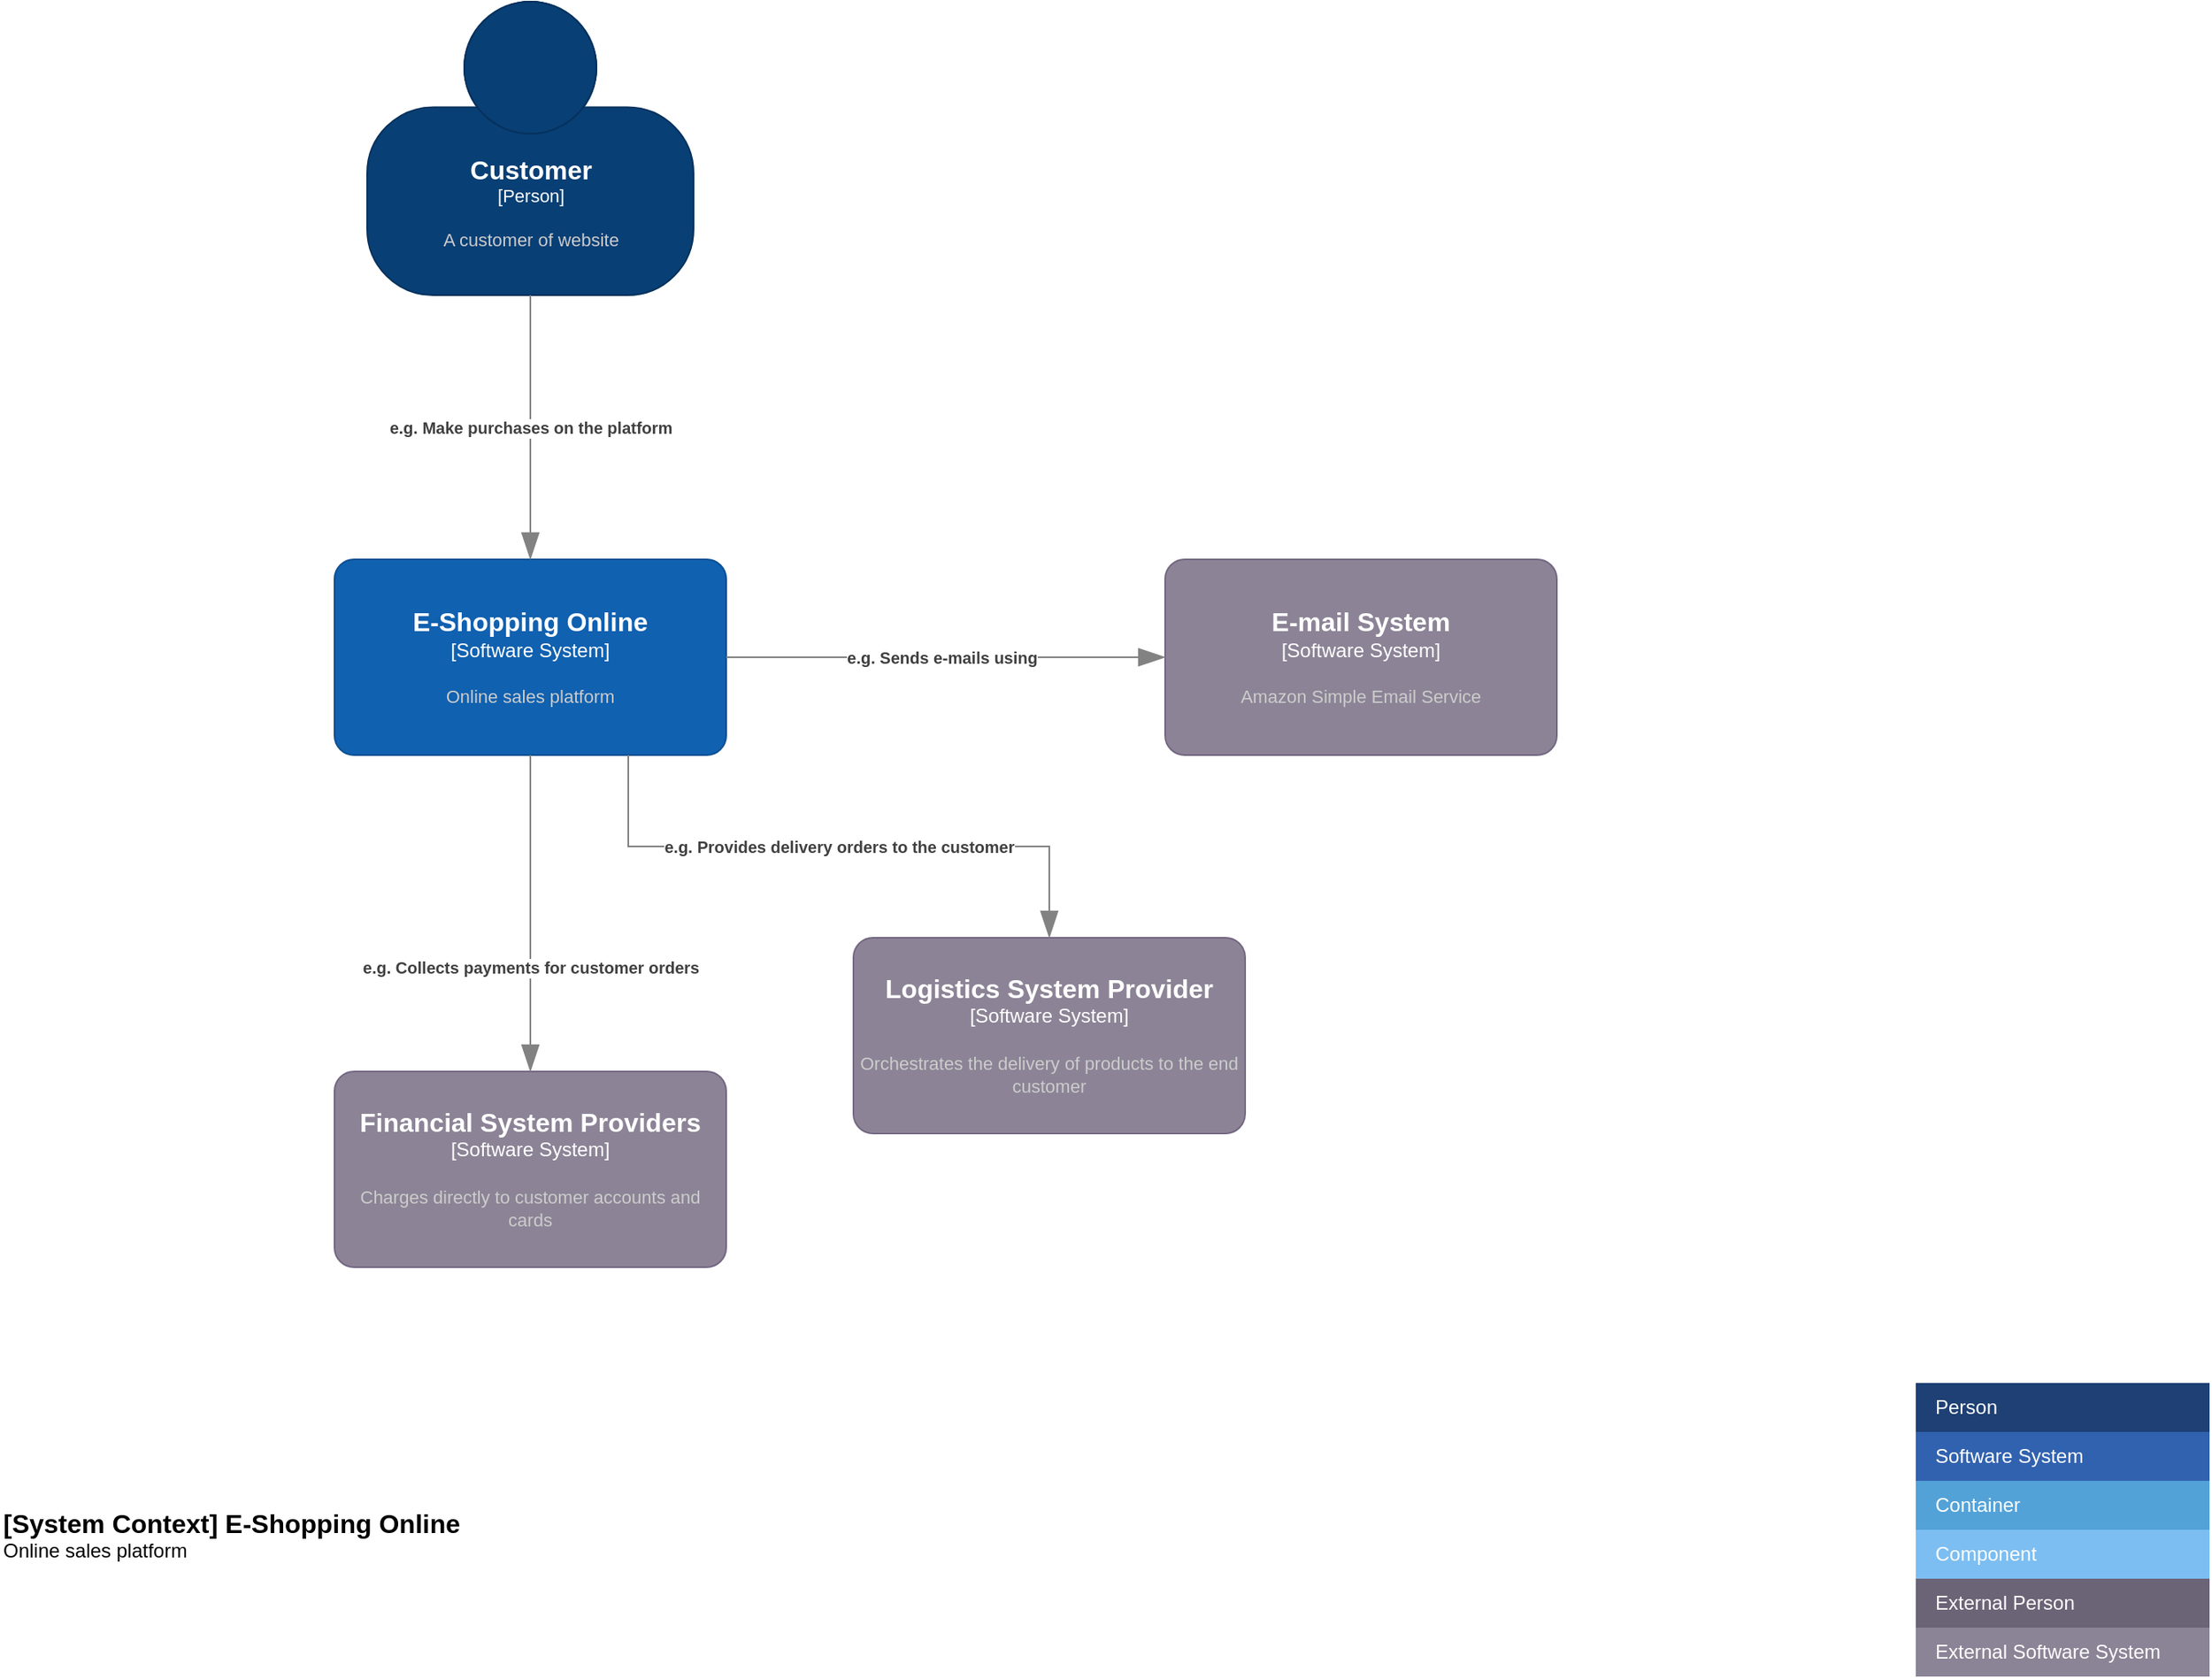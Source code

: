 <mxfile version="16.4.0" type="device" pages="2"><diagram id="GISQpT4E0FdHQKB-0BSz" name="Context"><mxGraphModel dx="2914" dy="899" grid="0" gridSize="10" guides="1" tooltips="1" connect="1" arrows="1" fold="1" page="0" pageScale="1" pageWidth="1169" pageHeight="827" background="none" math="0" shadow="0"><root><mxCell id="0"/><mxCell id="1" parent="0"/><object placeholders="1" c4Name="Customer" c4Type="Person" c4Description="A customer of website" label="&lt;font style=&quot;font-size: 16px&quot;&gt;&lt;b&gt;%c4Name%&lt;/b&gt;&lt;/font&gt;&lt;div&gt;[%c4Type%]&lt;/div&gt;&lt;br&gt;&lt;div&gt;&lt;font style=&quot;font-size: 11px&quot;&gt;&lt;font color=&quot;#cccccc&quot;&gt;%c4Description%&lt;/font&gt;&lt;/div&gt;" id="c5-DHpTXK-2jjpP0nwZw-1"><mxCell style="html=1;fontSize=11;dashed=0;whitespace=wrap;fillColor=#083F75;strokeColor=#06315C;fontColor=#ffffff;shape=mxgraph.c4.person2;align=center;metaEdit=1;points=[[0.5,0,0],[1,0.5,0],[1,0.75,0],[0.75,1,0],[0.5,1,0],[0.25,1,0],[0,0.75,0],[0,0.5,0]];resizable=0;" parent="1" vertex="1"><mxGeometry x="159" y="6" width="200" height="180" as="geometry"/></mxCell></object><object placeholders="1" c4Name="E-Shopping Online" c4Type="Software System" c4Description="Online sales platform" label="&lt;font style=&quot;font-size: 16px&quot;&gt;&lt;b&gt;%c4Name%&lt;/b&gt;&lt;/font&gt;&lt;div&gt;[%c4Type%]&lt;/div&gt;&lt;br&gt;&lt;div&gt;&lt;font style=&quot;font-size: 11px&quot;&gt;&lt;font color=&quot;#cccccc&quot;&gt;%c4Description%&lt;/font&gt;&lt;/div&gt;" id="c5-DHpTXK-2jjpP0nwZw-2"><mxCell style="rounded=1;whiteSpace=wrap;html=1;labelBackgroundColor=none;fillColor=#1061B0;fontColor=#ffffff;align=center;arcSize=10;strokeColor=#0D5091;metaEdit=1;resizable=0;points=[[0.25,0,0],[0.5,0,0],[0.75,0,0],[1,0.25,0],[1,0.5,0],[1,0.75,0],[0.75,1,0],[0.5,1,0],[0.25,1,0],[0,0.75,0],[0,0.5,0],[0,0.25,0]];" parent="1" vertex="1"><mxGeometry x="139" y="348" width="240" height="120" as="geometry"/></mxCell></object><object placeholders="1" c4Name="Logistics System Provider" c4Type="Software System" c4Description="Orchestrates the delivery of products to the end customer" label="&lt;font style=&quot;font-size: 16px&quot;&gt;&lt;b&gt;%c4Name%&lt;/b&gt;&lt;/font&gt;&lt;div&gt;[%c4Type%]&lt;/div&gt;&lt;br&gt;&lt;div&gt;&lt;font style=&quot;font-size: 11px&quot;&gt;&lt;font color=&quot;#cccccc&quot;&gt;%c4Description%&lt;/font&gt;&lt;/div&gt;" id="c5-DHpTXK-2jjpP0nwZw-3"><mxCell style="rounded=1;whiteSpace=wrap;html=1;labelBackgroundColor=none;fillColor=#8C8496;fontColor=#ffffff;align=center;arcSize=10;strokeColor=#736782;metaEdit=1;resizable=0;points=[[0.25,0,0],[0.5,0,0],[0.75,0,0],[1,0.25,0],[1,0.5,0],[1,0.75,0],[0.75,1,0],[0.5,1,0],[0.25,1,0],[0,0.75,0],[0,0.5,0],[0,0.25,0]];" parent="1" vertex="1"><mxGeometry x="457" y="580" width="240" height="120" as="geometry"/></mxCell></object><object placeholders="1" c4Name="Financial System Providers" c4Type="Software System" c4Description="Charges directly to customer accounts and cards" label="&lt;font style=&quot;font-size: 16px&quot;&gt;&lt;b&gt;%c4Name%&lt;/b&gt;&lt;/font&gt;&lt;div&gt;[%c4Type%]&lt;/div&gt;&lt;br&gt;&lt;div&gt;&lt;font style=&quot;font-size: 11px&quot;&gt;&lt;font color=&quot;#cccccc&quot;&gt;%c4Description%&lt;/font&gt;&lt;/div&gt;" id="c5-DHpTXK-2jjpP0nwZw-7"><mxCell style="rounded=1;whiteSpace=wrap;html=1;labelBackgroundColor=none;fillColor=#8C8496;fontColor=#ffffff;align=center;arcSize=10;strokeColor=#736782;metaEdit=1;resizable=0;points=[[0.25,0,0],[0.5,0,0],[0.75,0,0],[1,0.25,0],[1,0.5,0],[1,0.75,0],[0.75,1,0],[0.5,1,0],[0.25,1,0],[0,0.75,0],[0,0.5,0],[0,0.25,0]];" parent="1" vertex="1"><mxGeometry x="139" y="662" width="240" height="120" as="geometry"/></mxCell></object><object placeholders="1" c4Type="Relationship" c4Description="e.g. Make purchases on the platform" label="&lt;div style=&quot;text-align: left&quot;&gt;&lt;div style=&quot;text-align: center&quot;&gt;&lt;b&gt;%c4Description%&lt;/b&gt;&lt;/div&gt;" id="c5-DHpTXK-2jjpP0nwZw-8"><mxCell style="endArrow=blockThin;html=1;fontSize=10;fontColor=#404040;strokeWidth=1;endFill=1;strokeColor=#828282;elbow=vertical;metaEdit=1;endSize=14;startSize=14;jumpStyle=arc;jumpSize=16;rounded=0;edgeStyle=orthogonalEdgeStyle;exitX=0.5;exitY=1;exitDx=0;exitDy=0;exitPerimeter=0;entryX=0.5;entryY=0;entryDx=0;entryDy=0;entryPerimeter=0;" parent="1" source="c5-DHpTXK-2jjpP0nwZw-1" target="c5-DHpTXK-2jjpP0nwZw-2" edge="1"><mxGeometry width="240" relative="1" as="geometry"><mxPoint x="255" y="243" as="sourcePoint"/><mxPoint x="495" y="243" as="targetPoint"/></mxGeometry></mxCell></object><object placeholders="1" c4Name="E-mail System" c4Type="Software System" c4Description="Amazon Simple Email Service" label="&lt;font style=&quot;font-size: 16px&quot;&gt;&lt;b&gt;%c4Name%&lt;/b&gt;&lt;/font&gt;&lt;div&gt;[%c4Type%]&lt;/div&gt;&lt;br&gt;&lt;div&gt;&lt;font style=&quot;font-size: 11px&quot;&gt;&lt;font color=&quot;#cccccc&quot;&gt;%c4Description%&lt;/font&gt;&lt;/div&gt;" id="c5-DHpTXK-2jjpP0nwZw-13"><mxCell style="rounded=1;whiteSpace=wrap;html=1;labelBackgroundColor=none;fillColor=#8C8496;fontColor=#ffffff;align=center;arcSize=10;strokeColor=#736782;metaEdit=1;resizable=0;points=[[0.25,0,0],[0.5,0,0],[0.75,0,0],[1,0.25,0],[1,0.5,0],[1,0.75,0],[0.75,1,0],[0.5,1,0],[0.25,1,0],[0,0.75,0],[0,0.5,0],[0,0.25,0]];" parent="1" vertex="1"><mxGeometry x="648" y="348" width="240" height="120" as="geometry"/></mxCell></object><object placeholders="1" c4Type="Relationship" c4Description="e.g. Provides delivery orders to the customer" label="&lt;div style=&quot;text-align: left&quot;&gt;&lt;div style=&quot;text-align: center&quot;&gt;&lt;b&gt;%c4Description%&lt;/b&gt;&lt;/div&gt;" id="c5-DHpTXK-2jjpP0nwZw-17"><mxCell style="endArrow=blockThin;html=1;fontSize=10;fontColor=#404040;strokeWidth=1;endFill=1;strokeColor=#828282;elbow=vertical;metaEdit=1;endSize=14;startSize=14;jumpStyle=arc;jumpSize=16;rounded=0;edgeStyle=orthogonalEdgeStyle;exitX=0.75;exitY=1;exitDx=0;exitDy=0;exitPerimeter=0;entryX=0.5;entryY=0;entryDx=0;entryDy=0;entryPerimeter=0;" parent="1" source="c5-DHpTXK-2jjpP0nwZw-2" target="c5-DHpTXK-2jjpP0nwZw-3" edge="1"><mxGeometry width="240" relative="1" as="geometry"><mxPoint x="624" y="553" as="sourcePoint"/><mxPoint x="864" y="553" as="targetPoint"/></mxGeometry></mxCell></object><object placeholders="1" c4Type="Relationship" c4Description="e.g. Sends e-mails using" label="&lt;div style=&quot;text-align: left&quot;&gt;&lt;div style=&quot;text-align: center&quot;&gt;&lt;b&gt;%c4Description%&lt;/b&gt;&lt;/div&gt;" id="c5-DHpTXK-2jjpP0nwZw-18"><mxCell style="endArrow=blockThin;html=1;fontSize=10;fontColor=#404040;strokeWidth=1;endFill=1;strokeColor=#828282;elbow=vertical;metaEdit=1;endSize=14;startSize=14;jumpStyle=arc;jumpSize=16;rounded=0;edgeStyle=orthogonalEdgeStyle;entryX=0;entryY=0.5;entryDx=0;entryDy=0;entryPerimeter=0;" parent="1" source="c5-DHpTXK-2jjpP0nwZw-2" target="c5-DHpTXK-2jjpP0nwZw-13" edge="1"><mxGeometry x="-0.019" width="240" relative="1" as="geometry"><mxPoint x="440" y="409" as="sourcePoint"/><mxPoint x="632" y="463" as="targetPoint"/><mxPoint as="offset"/></mxGeometry></mxCell></object><object placeholders="1" c4Type="Relationship" c4Description="e.g. Collects payments for customer orders" label="&lt;div style=&quot;text-align: left&quot;&gt;&lt;div style=&quot;text-align: center&quot;&gt;&lt;b&gt;%c4Description%&lt;/b&gt;&lt;/div&gt;" id="c5-DHpTXK-2jjpP0nwZw-19"><mxCell style="endArrow=blockThin;html=1;fontSize=10;fontColor=#404040;strokeWidth=1;endFill=1;strokeColor=#828282;elbow=vertical;metaEdit=1;endSize=14;startSize=14;jumpStyle=arc;jumpSize=16;rounded=0;edgeStyle=orthogonalEdgeStyle;exitX=0.5;exitY=1;exitDx=0;exitDy=0;exitPerimeter=0;" parent="1" source="c5-DHpTXK-2jjpP0nwZw-2" target="c5-DHpTXK-2jjpP0nwZw-7" edge="1"><mxGeometry x="0.34" width="240" relative="1" as="geometry"><mxPoint x="-237" y="553" as="sourcePoint"/><mxPoint x="3" y="553" as="targetPoint"/><mxPoint as="offset"/></mxGeometry></mxCell></object><mxCell id="c5-DHpTXK-2jjpP0nwZw-20" value="Legend" style="align=left;fontSize=16;fontStyle=1;strokeColor=none;fillColor=none;fontColor=#4D4D4D;spacingTop=-8;resizable=0;" parent="1" vertex="1"><mxGeometry x="1108" y="928" width="180" height="30" as="geometry"/></mxCell><mxCell id="c5-DHpTXK-2jjpP0nwZw-21" value="" style="shape=table;html=1;whiteSpace=wrap;startSize=0;container=1;collapsible=0;childLayout=tableLayout;fillColor=none;align=left;spacingLeft=10;strokeColor=none;rounded=1;arcSize=11;fontColor=#FFFFFF;resizable=0;points=[[0.25,0,0],[0.5,0,0],[0.75,0,0],[1,0.25,0],[1,0.5,0],[1,0.75,0],[0.75,1,0],[0.5,1,0],[0.25,1,0],[0,0.75,0],[0,0.5,0],[0,0.25,0]];" parent="1" vertex="1"><mxGeometry x="1108" y="853" width="180" height="180" as="geometry"/></mxCell><mxCell id="c5-DHpTXK-2jjpP0nwZw-22" value="Person" style="shape=partialRectangle;html=1;whiteSpace=wrap;connectable=0;fillColor=#1E4074;top=0;left=0;bottom=0;right=0;overflow=hidden;pointerEvents=1;align=left;spacingLeft=10;strokeColor=none;fontColor=#FFFFFF;" parent="c5-DHpTXK-2jjpP0nwZw-21" vertex="1"><mxGeometry width="180" height="30" as="geometry"/></mxCell><mxCell id="c5-DHpTXK-2jjpP0nwZw-23" value="Software System" style="shape=partialRectangle;html=1;whiteSpace=wrap;connectable=0;fillColor=#3162AF;top=0;left=0;bottom=0;right=0;overflow=hidden;pointerEvents=1;align=left;spacingLeft=10;fontColor=#FFFFFF;" parent="c5-DHpTXK-2jjpP0nwZw-21" vertex="1"><mxGeometry y="30" width="180" height="30" as="geometry"/></mxCell><mxCell id="c5-DHpTXK-2jjpP0nwZw-24" value="Container" style="shape=partialRectangle;html=1;whiteSpace=wrap;connectable=0;fillColor=#52A2D8;top=0;left=0;bottom=0;right=0;overflow=hidden;pointerEvents=1;align=left;spacingLeft=10;fontColor=#FFFFFF;" parent="c5-DHpTXK-2jjpP0nwZw-21" vertex="1"><mxGeometry y="60" width="180" height="30" as="geometry"/></mxCell><mxCell id="c5-DHpTXK-2jjpP0nwZw-25" value="Component" style="shape=partialRectangle;html=1;whiteSpace=wrap;connectable=0;fillColor=#7CBEF1;top=0;left=0;bottom=0;right=0;overflow=hidden;pointerEvents=1;align=left;spacingLeft=10;fontColor=#FFFFFF;" parent="c5-DHpTXK-2jjpP0nwZw-21" vertex="1"><mxGeometry y="90" width="180" height="30" as="geometry"/></mxCell><mxCell id="c5-DHpTXK-2jjpP0nwZw-26" value="External Person" style="shape=partialRectangle;html=1;whiteSpace=wrap;connectable=0;fillColor=#6B6477;top=0;left=0;bottom=0;right=0;overflow=hidden;pointerEvents=1;align=left;spacingLeft=10;fontColor=#FFFFFF;" parent="c5-DHpTXK-2jjpP0nwZw-21" vertex="1"><mxGeometry y="120" width="180" height="30" as="geometry"/></mxCell><mxCell id="c5-DHpTXK-2jjpP0nwZw-27" value="External Software System" style="shape=partialRectangle;html=1;whiteSpace=wrap;connectable=0;fillColor=#8B8496;top=0;left=0;bottom=0;right=0;overflow=hidden;pointerEvents=1;align=left;spacingLeft=10;fontColor=#FFFFFF;" parent="c5-DHpTXK-2jjpP0nwZw-21" vertex="1"><mxGeometry y="150" width="180" height="30" as="geometry"/></mxCell><object placeholders="1" c4Name="[System Context] E-Shopping Online" c4Type="ContainerScopeBoundary" c4Description="Online sales platform" label="&lt;font style=&quot;font-size: 16px&quot;&gt;&lt;b&gt;&lt;div style=&quot;text-align: left&quot;&gt;%c4Name%&lt;/div&gt;&lt;/b&gt;&lt;/font&gt;&lt;div style=&quot;text-align: left&quot;&gt;%c4Description%&lt;/div&gt;" id="c5-DHpTXK-2jjpP0nwZw-28"><mxCell style="text;html=1;strokeColor=none;fillColor=none;align=left;verticalAlign=top;whiteSpace=wrap;rounded=0;metaEdit=1;allowArrows=0;resizable=1;rotatable=0;connectable=0;recursiveResize=0;expand=0;pointerEvents=0;points=[[0.25,0,0],[0.5,0,0],[0.75,0,0],[1,0.25,0],[1,0.5,0],[1,0.75,0],[0.75,1,0],[0.5,1,0],[0.25,1,0],[0,0.75,0],[0,0.5,0],[0,0.25,0]];" parent="1" vertex="1"><mxGeometry x="-66" y="923" width="282" height="40" as="geometry"/></mxCell></object></root></mxGraphModel></diagram><diagram id="7m6VcdlJpqa2-_kIP5vV" name="Container"><mxGraphModel dx="3778" dy="1481" grid="0" gridSize="10" guides="1" tooltips="1" connect="1" arrows="1" fold="1" page="0" pageScale="1" pageWidth="1169" pageHeight="827" math="0" shadow="0"><root><mxCell id="-7Fd7g8S3W7u2N6BWROm-0"/><mxCell id="-7Fd7g8S3W7u2N6BWROm-1" parent="-7Fd7g8S3W7u2N6BWROm-0"/><object placeholders="1" c4Name="Customer" c4Type="Person" c4Description="A customer of website" label="&lt;font style=&quot;font-size: 16px&quot;&gt;&lt;b&gt;%c4Name%&lt;/b&gt;&lt;/font&gt;&lt;div&gt;[%c4Type%]&lt;/div&gt;&lt;br&gt;&lt;div&gt;&lt;font style=&quot;font-size: 11px&quot;&gt;&lt;font color=&quot;#cccccc&quot;&gt;%c4Description%&lt;/font&gt;&lt;/div&gt;" id="O9kcknFyLragdahgbfWk-0"><mxCell style="html=1;fontSize=11;dashed=0;whitespace=wrap;fillColor=#083F75;strokeColor=#06315C;fontColor=#ffffff;shape=mxgraph.c4.person2;align=center;metaEdit=1;points=[[0.5,0,0],[1,0.5,0],[1,0.75,0],[0.75,1,0],[0.5,1,0],[0.25,1,0],[0,0.75,0],[0,0.5,0]];resizable=0;" parent="-7Fd7g8S3W7u2N6BWROm-1" vertex="1"><mxGeometry x="-70" y="-295" width="200" height="180" as="geometry"/></mxCell></object><object placeholders="1" c4Name="Logistics System Provider" c4Type="Software System" c4Description="Orchestrates the delivery of products to the end customer" label="&lt;font style=&quot;font-size: 16px&quot;&gt;&lt;b&gt;%c4Name%&lt;/b&gt;&lt;/font&gt;&lt;div&gt;[%c4Type%]&lt;/div&gt;&lt;br&gt;&lt;div&gt;&lt;font style=&quot;font-size: 11px&quot;&gt;&lt;font color=&quot;#cccccc&quot;&gt;%c4Description%&lt;/font&gt;&lt;/div&gt;" id="O9kcknFyLragdahgbfWk-2"><mxCell style="rounded=1;whiteSpace=wrap;html=1;labelBackgroundColor=none;fillColor=#8C8496;fontColor=#ffffff;align=center;arcSize=10;strokeColor=#736782;metaEdit=1;resizable=0;points=[[0.25,0,0],[0.5,0,0],[0.75,0,0],[1,0.25,0],[1,0.5,0],[1,0.75,0],[0.75,1,0],[0.5,1,0],[0.25,1,0],[0,0.75,0],[0,0.5,0],[0,0.25,0]];" parent="-7Fd7g8S3W7u2N6BWROm-1" vertex="1"><mxGeometry x="1461" y="103" width="240" height="120" as="geometry"/></mxCell></object><object placeholders="1" c4Name="E-mail System" c4Type="Software System" c4Description="Amazon Simple Email Service" label="&lt;font style=&quot;font-size: 16px&quot;&gt;&lt;b&gt;%c4Name%&lt;/b&gt;&lt;/font&gt;&lt;div&gt;[%c4Type%]&lt;/div&gt;&lt;br&gt;&lt;div&gt;&lt;font style=&quot;font-size: 11px&quot;&gt;&lt;font color=&quot;#cccccc&quot;&gt;%c4Description%&lt;/font&gt;&lt;/div&gt;" id="O9kcknFyLragdahgbfWk-5"><mxCell style="rounded=1;whiteSpace=wrap;html=1;labelBackgroundColor=none;fillColor=#8C8496;fontColor=#ffffff;align=center;arcSize=10;strokeColor=#736782;metaEdit=1;resizable=0;points=[[0.25,0,0],[0.5,0,0],[0.75,0,0],[1,0.25,0],[1,0.5,0],[1,0.75,0],[0.75,1,0],[0.5,1,0],[0.25,1,0],[0,0.75,0],[0,0.5,0],[0,0.25,0]];" parent="-7Fd7g8S3W7u2N6BWROm-1" vertex="1"><mxGeometry x="1566" y="649" width="240" height="120" as="geometry"/></mxCell></object><mxCell id="O9kcknFyLragdahgbfWk-9" value="Legend" style="align=left;fontSize=16;fontStyle=1;strokeColor=none;fillColor=none;fontColor=#4D4D4D;spacingTop=-8;resizable=0;" parent="-7Fd7g8S3W7u2N6BWROm-1" vertex="1"><mxGeometry x="1169" y="1387" width="180" height="30" as="geometry"/></mxCell><object placeholders="1" c4Name="E-Shopping Online" c4Type="SystemScopeBoundary" c4Application="Software System" label="&lt;font style=&quot;font-size: 16px&quot;&gt;&lt;b&gt;&lt;div style=&quot;text-align: left&quot;&gt;%c4Name%&lt;/div&gt;&lt;/b&gt;&lt;/font&gt;&lt;div style=&quot;text-align: left&quot;&gt;[%c4Application%]&lt;/div&gt;" id="dunjtH_F6y7IJxVsLclP-0"><mxCell style="rounded=1;fontSize=11;whiteSpace=wrap;html=1;dashed=1;arcSize=20;fillColor=none;strokeColor=#666666;fontColor=#333333;labelBackgroundColor=none;align=left;verticalAlign=bottom;labelBorderColor=none;spacingTop=0;spacing=10;dashPattern=8 4;metaEdit=1;rotatable=0;perimeter=rectanglePerimeter;noLabel=0;labelPadding=0;allowArrows=0;connectable=0;expand=0;recursiveResize=0;editable=1;pointerEvents=0;absoluteArcSize=1;points=[[0.25,0,0],[0.5,0,0],[0.75,0,0],[1,0.25,0],[1,0.5,0],[1,0.75,0],[0.75,1,0],[0.5,1,0],[0.25,1,0],[0,0.75,0],[0,0.5,0],[0,0.25,0]];" parent="-7Fd7g8S3W7u2N6BWROm-1" vertex="1"><mxGeometry x="-604" y="73" width="1839" height="820" as="geometry"/></mxCell></object><object placeholders="1" c4Name="Product Catalog Api" c4Type="Container" c4Technology="e.g. dotnet, masstransit, etc." c4Description="Provides a collection of products for the end consumer" label="&lt;font style=&quot;font-size: 16px&quot;&gt;&lt;b&gt;%c4Name%&lt;/b&gt;&lt;/font&gt;&lt;div&gt;[%c4Type%: %c4Technology%]&lt;/div&gt;&lt;br&gt;&lt;div&gt;&lt;font style=&quot;font-size: 11px&quot;&gt;&lt;font color=&quot;#E6E6E6&quot;&gt;%c4Description%&lt;/font&gt;&lt;/div&gt;" id="dunjtH_F6y7IJxVsLclP-1"><mxCell style="rounded=1;whiteSpace=wrap;html=1;fontSize=11;labelBackgroundColor=none;fillColor=#23A2D9;fontColor=#ffffff;align=center;arcSize=10;strokeColor=#0E7DAD;metaEdit=1;resizable=0;points=[[0.25,0,0],[0.5,0,0],[0.75,0,0],[1,0.25,0],[1,0.5,0],[1,0.75,0],[0.75,1,0],[0.5,1,0],[0.25,1,0],[0,0.75,0],[0,0.5,0],[0,0.25,0]];" parent="-7Fd7g8S3W7u2N6BWROm-1" vertex="1"><mxGeometry x="-310" y="109" width="240" height="120" as="geometry"/></mxCell></object><object placeholders="1" c4Name="Payment Api" c4Type="Container" c4Technology="e.g. dotnet, masstransit, etc." c4Description="Collects payment orders from customers" label="&lt;font style=&quot;font-size: 16px&quot;&gt;&lt;b&gt;%c4Name%&lt;/b&gt;&lt;/font&gt;&lt;div&gt;[%c4Type%: %c4Technology%]&lt;/div&gt;&lt;br&gt;&lt;div&gt;&lt;font style=&quot;font-size: 11px&quot;&gt;&lt;font color=&quot;#E6E6E6&quot;&gt;%c4Description%&lt;/font&gt;&lt;/div&gt;" id="dunjtH_F6y7IJxVsLclP-2"><mxCell style="rounded=1;whiteSpace=wrap;html=1;fontSize=11;labelBackgroundColor=none;fillColor=#23A2D9;fontColor=#ffffff;align=center;arcSize=10;strokeColor=#0E7DAD;metaEdit=1;resizable=0;points=[[0.25,0,0],[0.5,0,0],[0.75,0,0],[1,0.25,0],[1,0.5,0],[1,0.75,0],[0.75,1,0],[0.5,1,0],[0.25,1,0],[0,0.75,0],[0,0.5,0],[0,0.25,0]];" parent="-7Fd7g8S3W7u2N6BWROm-1" vertex="1"><mxGeometry x="326" y="514" width="240" height="120" as="geometry"/></mxCell></object><object placeholders="1" c4Name="Product Stock Api" c4Type="Container" c4Technology="e.g. dotnet, masstransit, etc." c4Description="Manage incoming and outgoing products" label="&lt;font style=&quot;font-size: 16px&quot;&gt;&lt;b&gt;%c4Name%&lt;/b&gt;&lt;/font&gt;&lt;div&gt;[%c4Type%: %c4Technology%]&lt;/div&gt;&lt;br&gt;&lt;div&gt;&lt;font style=&quot;font-size: 11px&quot;&gt;&lt;font color=&quot;#E6E6E6&quot;&gt;%c4Description%&lt;/font&gt;&lt;/div&gt;" id="dunjtH_F6y7IJxVsLclP-3"><mxCell style="rounded=1;whiteSpace=wrap;html=1;fontSize=11;labelBackgroundColor=none;fillColor=#23A2D9;fontColor=#ffffff;align=center;arcSize=10;strokeColor=#0E7DAD;metaEdit=1;resizable=0;points=[[0.25,0,0],[0.5,0,0],[0.75,0,0],[1,0.25,0],[1,0.5,0],[1,0.75,0],[0.75,1,0],[0.5,1,0],[0.25,1,0],[0,0.75,0],[0,0.5,0],[0,0.25,0]];" parent="-7Fd7g8S3W7u2N6BWROm-1" vertex="1"><mxGeometry x="904" y="103" width="240" height="120" as="geometry"/></mxCell></object><object placeholders="1" c4Type="Product Catalog" c4Container="Container " c4Technology="e.g. Mongo Db" c4Description="Read-only database that stores Product informationcontainer role/responsibility." label="&lt;font style=&quot;font-size: 16px&quot;&gt;&lt;b&gt;%c4Type%&lt;/font&gt;&lt;div&gt;[%c4Container%:&amp;nbsp;%c4Technology%]&lt;/div&gt;&lt;br&gt;&lt;div&gt;&lt;font style=&quot;font-size: 11px&quot;&gt;&lt;font color=&quot;#E6E6E6&quot;&gt;%c4Description%&lt;/font&gt;&lt;/div&gt;" id="dunjtH_F6y7IJxVsLclP-4"><mxCell style="shape=cylinder3;size=15;whiteSpace=wrap;html=1;boundedLbl=1;rounded=0;labelBackgroundColor=none;fillColor=#6d8764;fontSize=12;fontColor=#ffffff;align=center;strokeColor=#3A5431;metaEdit=1;points=[[0.5,0,0],[1,0.25,0],[1,0.5,0],[1,0.75,0],[0.5,1,0],[0,0.75,0],[0,0.5,0],[0,0.25,0]];resizable=0;" parent="-7Fd7g8S3W7u2N6BWROm-1" vertex="1"><mxGeometry x="-98" y="420" width="240" height="120" as="geometry"/></mxCell></object><object placeholders="1" c4Type="Product Stock" c4Container="Container " c4Technology="e.g. Sql Server 2017" c4Description="Write and read database to store product information" label="&lt;font style=&quot;font-size: 16px&quot;&gt;&lt;b&gt;%c4Type%&lt;/font&gt;&lt;div&gt;[%c4Container%:&amp;nbsp;%c4Technology%]&lt;/div&gt;&lt;br&gt;&lt;div&gt;&lt;font style=&quot;font-size: 11px&quot;&gt;&lt;font color=&quot;#E6E6E6&quot;&gt;%c4Description%&lt;/font&gt;&lt;/div&gt;" id="dunjtH_F6y7IJxVsLclP-5"><mxCell style="shape=cylinder3;size=15;whiteSpace=wrap;html=1;boundedLbl=1;rounded=0;labelBackgroundColor=none;fillColor=#647687;fontSize=12;fontColor=#ffffff;align=center;strokeColor=#314354;metaEdit=1;points=[[0.5,0,0],[1,0.25,0],[1,0.5,0],[1,0.75,0],[0.5,1,0],[0,0.75,0],[0,0.5,0],[0,0.25,0]];resizable=0;" parent="-7Fd7g8S3W7u2N6BWROm-1" vertex="1"><mxGeometry x="904" y="360" width="240" height="120" as="geometry"/></mxCell></object><object placeholders="1" c4Type="Payments" c4Container="Container " c4Technology="e.g. Dynamo Db" c4Description="Write and read database to store payments information" label="&lt;font style=&quot;font-size: 16px&quot;&gt;&lt;b&gt;%c4Type%&lt;/font&gt;&lt;div&gt;[%c4Container%:&amp;nbsp;%c4Technology%]&lt;/div&gt;&lt;br&gt;&lt;div&gt;&lt;font style=&quot;font-size: 11px&quot;&gt;&lt;font color=&quot;#E6E6E6&quot;&gt;%c4Description%&lt;/font&gt;&lt;/div&gt;" id="dunjtH_F6y7IJxVsLclP-6"><mxCell style="shape=cylinder3;size=15;whiteSpace=wrap;html=1;boundedLbl=1;rounded=0;labelBackgroundColor=none;fillColor=#23A2D9;fontSize=12;fontColor=#ffffff;align=center;strokeColor=#0E7DAD;metaEdit=1;points=[[0.5,0,0],[1,0.25,0],[1,0.5,0],[1,0.75,0],[0.5,1,0],[0,0.75,0],[0,0.5,0],[0,0.25,0]];resizable=0;" parent="-7Fd7g8S3W7u2N6BWROm-1" vertex="1"><mxGeometry x="326" y="737" width="240" height="120" as="geometry"/></mxCell></object><object placeholders="1" c4Type="Message Broker" c4Container="Container " c4Technology="e.g. RabbitMQ, AMQP." c4Description="Message Broker for asynchronous communication" label="&lt;font style=&quot;font-size: 16px&quot;&gt;&lt;b&gt;%c4Type%&lt;/font&gt;&lt;div&gt;[%c4Container%:&amp;nbsp;%c4Technology%]&lt;/div&gt;&lt;br&gt;&lt;div&gt;&lt;font style=&quot;font-size: 11px&quot;&gt;&lt;font color=&quot;#E6E6E6&quot;&gt;%c4Description%&lt;/font&gt;&lt;/div&gt;" id="HUmpg-Y_R4rFFAOwQpkt-0"><mxCell style="shape=cylinder3;size=15;direction=south;whiteSpace=wrap;html=1;boundedLbl=1;rounded=0;labelBackgroundColor=none;fillColor=#fa6800;fontSize=12;fontColor=#000000;align=center;strokeColor=#C73500;metaEdit=1;points=[[0.5,0,0],[1,0.25,0],[1,0.5,0],[1,0.75,0],[0.5,1,0],[0,0.75,0],[0,0.5,0],[0,0.25,0]];resizable=0;" parent="-7Fd7g8S3W7u2N6BWROm-1" vertex="1"><mxGeometry x="326" y="200" width="240" height="120" as="geometry"/></mxCell></object><object placeholders="1" c4Type="Relationship" c4Technology="e.g. Mongo Drive" c4Description="e.g. Reads and write products from" label="&lt;div style=&quot;text-align: left&quot;&gt;&lt;div style=&quot;text-align: center&quot;&gt;&lt;b&gt;%c4Description%&lt;/b&gt;&lt;/div&gt;&lt;div style=&quot;text-align: center&quot;&gt;[%c4Technology%]&lt;/div&gt;&lt;/div&gt;" id="HUmpg-Y_R4rFFAOwQpkt-4"><mxCell style="endArrow=blockThin;html=1;fontSize=10;fontColor=#404040;strokeWidth=1;endFill=1;strokeColor=#828282;elbow=vertical;metaEdit=1;endSize=14;startSize=14;jumpStyle=arc;jumpSize=16;rounded=0;edgeStyle=orthogonalEdgeStyle;exitX=0.5;exitY=1;exitDx=0;exitDy=0;exitPerimeter=0;" parent="-7Fd7g8S3W7u2N6BWROm-1" source="dunjtH_F6y7IJxVsLclP-1" target="dunjtH_F6y7IJxVsLclP-4" edge="1"><mxGeometry width="240" relative="1" as="geometry"><mxPoint x="-92" y="313" as="sourcePoint"/><mxPoint x="148" y="313" as="targetPoint"/></mxGeometry></mxCell></object><object placeholders="1" c4Type="Relationship" c4Technology="e.g. AWS SDK" c4Description="e.g. Read and write from" label="&lt;div style=&quot;text-align: left&quot;&gt;&lt;div style=&quot;text-align: center&quot;&gt;&lt;b&gt;%c4Description%&lt;/b&gt;&lt;/div&gt;&lt;div style=&quot;text-align: center&quot;&gt;[%c4Technology%]&lt;/div&gt;&lt;/div&gt;" id="HUmpg-Y_R4rFFAOwQpkt-7"><mxCell style="endArrow=blockThin;html=1;fontSize=10;fontColor=#404040;strokeWidth=1;endFill=1;strokeColor=#828282;elbow=vertical;metaEdit=1;endSize=14;startSize=14;jumpStyle=arc;jumpSize=16;rounded=0;edgeStyle=orthogonalEdgeStyle;exitX=0.5;exitY=1;exitDx=0;exitDy=0;exitPerimeter=0;entryX=0.5;entryY=0;entryDx=0;entryDy=0;entryPerimeter=0;" parent="-7Fd7g8S3W7u2N6BWROm-1" source="dunjtH_F6y7IJxVsLclP-2" target="dunjtH_F6y7IJxVsLclP-6" edge="1"><mxGeometry width="240" relative="1" as="geometry"><mxPoint x="414" y="623" as="sourcePoint"/><mxPoint x="620" y="621" as="targetPoint"/></mxGeometry></mxCell></object><object placeholders="1" c4Type="Relationship" c4Technology="e.g. Entity Framework Core" c4Description="e.g. Read and write from" label="&lt;div style=&quot;text-align: left&quot;&gt;&lt;div style=&quot;text-align: center&quot;&gt;&lt;b&gt;%c4Description%&lt;/b&gt;&lt;/div&gt;&lt;div style=&quot;text-align: center&quot;&gt;[%c4Technology%]&lt;/div&gt;&lt;/div&gt;" id="HUmpg-Y_R4rFFAOwQpkt-8"><mxCell style="endArrow=blockThin;html=1;fontSize=10;fontColor=#404040;strokeWidth=1;endFill=1;strokeColor=#828282;elbow=vertical;metaEdit=1;endSize=14;startSize=14;jumpStyle=arc;jumpSize=16;rounded=0;edgeStyle=orthogonalEdgeStyle;exitX=0.5;exitY=1;exitDx=0;exitDy=0;exitPerimeter=0;entryX=0.5;entryY=0;entryDx=0;entryDy=0;entryPerimeter=0;" parent="-7Fd7g8S3W7u2N6BWROm-1" source="dunjtH_F6y7IJxVsLclP-3" target="dunjtH_F6y7IJxVsLclP-5" edge="1"><mxGeometry width="240" relative="1" as="geometry"><mxPoint x="796" y="295" as="sourcePoint"/><mxPoint x="1036" y="295" as="targetPoint"/></mxGeometry></mxCell></object><object placeholders="1" c4Type="Relationship" c4Technology="e.g. AMPQ" c4Description="e.g. Publish order message" label="&lt;div style=&quot;text-align: left&quot;&gt;&lt;div style=&quot;text-align: center&quot;&gt;&lt;b&gt;%c4Description%&lt;/b&gt;&lt;/div&gt;&lt;div style=&quot;text-align: center&quot;&gt;[%c4Technology%]&lt;/div&gt;&lt;/div&gt;" id="HUmpg-Y_R4rFFAOwQpkt-9"><mxCell style="endArrow=blockThin;html=1;fontSize=10;fontColor=#404040;strokeWidth=1;endFill=1;strokeColor=#828282;elbow=vertical;metaEdit=1;endSize=14;startSize=14;jumpStyle=arc;jumpSize=16;rounded=0;edgeStyle=orthogonalEdgeStyle;exitX=1;exitY=0.25;exitDx=0;exitDy=0;exitPerimeter=0;entryX=0.25;entryY=0.988;entryDx=0;entryDy=0;entryPerimeter=0;" parent="-7Fd7g8S3W7u2N6BWROm-1" source="dunjtH_F6y7IJxVsLclP-1" target="HUmpg-Y_R4rFFAOwQpkt-0" edge="1"><mxGeometry width="240" relative="1" as="geometry"><mxPoint x="106" y="237" as="sourcePoint"/><mxPoint x="346" y="237" as="targetPoint"/></mxGeometry></mxCell></object><object placeholders="1" c4Type="Relationship" c4Technology="e.g. AMQP" c4Description="e.g. Publish payment message" label="&lt;div style=&quot;text-align: left&quot;&gt;&lt;div style=&quot;text-align: center&quot;&gt;&lt;b&gt;%c4Description%&lt;/b&gt;&lt;/div&gt;&lt;div style=&quot;text-align: center&quot;&gt;[%c4Technology%]&lt;/div&gt;&lt;/div&gt;" id="HUmpg-Y_R4rFFAOwQpkt-10"><mxCell style="endArrow=blockThin;html=1;fontSize=10;fontColor=#404040;strokeWidth=1;endFill=1;strokeColor=#828282;elbow=vertical;metaEdit=1;endSize=14;startSize=14;jumpStyle=arc;jumpSize=16;rounded=0;edgeStyle=orthogonalEdgeStyle;exitX=0.5;exitY=0;exitDx=0;exitDy=0;exitPerimeter=0;entryX=1;entryY=0.5;entryDx=0;entryDy=0;entryPerimeter=0;" parent="-7Fd7g8S3W7u2N6BWROm-1" source="dunjtH_F6y7IJxVsLclP-2" target="HUmpg-Y_R4rFFAOwQpkt-0" edge="1"><mxGeometry width="240" relative="1" as="geometry"><mxPoint x="496" y="377" as="sourcePoint"/><mxPoint x="736" y="377" as="targetPoint"/></mxGeometry></mxCell></object><object placeholders="1" c4Type="Relationship" c4Technology="e.g. AMQP" c4Description="e.g. Publish product message " label="&lt;div style=&quot;text-align: left&quot;&gt;&lt;div style=&quot;text-align: center&quot;&gt;&lt;b&gt;%c4Description%&lt;/b&gt;&lt;/div&gt;&lt;div style=&quot;text-align: center&quot;&gt;[%c4Technology%]&lt;/div&gt;&lt;/div&gt;" id="HUmpg-Y_R4rFFAOwQpkt-12"><mxCell style="endArrow=blockThin;html=1;fontSize=10;fontColor=#404040;strokeWidth=1;endFill=1;strokeColor=#828282;elbow=vertical;metaEdit=1;endSize=14;startSize=14;jumpStyle=arc;jumpSize=16;rounded=0;edgeStyle=orthogonalEdgeStyle;exitX=-0.001;exitY=0.478;exitDx=0;exitDy=0;exitPerimeter=0;entryX=0.311;entryY=0.005;entryDx=0;entryDy=0;entryPerimeter=0;" parent="-7Fd7g8S3W7u2N6BWROm-1" source="dunjtH_F6y7IJxVsLclP-3" target="HUmpg-Y_R4rFFAOwQpkt-0" edge="1"><mxGeometry width="240" relative="1" as="geometry"><mxPoint x="657" y="294" as="sourcePoint"/><mxPoint x="897" y="294" as="targetPoint"/></mxGeometry></mxCell></object><object placeholders="1" c4Type="Relationship" c4Technology="e.g. AMPQ" c4Description="e.g. Consume payment message" label="&lt;div style=&quot;text-align: left&quot;&gt;&lt;div style=&quot;text-align: center&quot;&gt;&lt;b&gt;%c4Description%&lt;/b&gt;&lt;/div&gt;&lt;div style=&quot;text-align: center&quot;&gt;[%c4Technology%]&lt;/div&gt;&lt;/div&gt;" id="HUmpg-Y_R4rFFAOwQpkt-14"><mxCell style="endArrow=blockThin;html=1;fontSize=10;fontColor=#404040;strokeWidth=1;endFill=1;strokeColor=#828282;elbow=vertical;metaEdit=1;endSize=14;startSize=14;jumpStyle=arc;jumpSize=16;rounded=0;edgeStyle=orthogonalEdgeStyle;exitX=0.64;exitY=0.005;exitDx=0;exitDy=0;exitPerimeter=0;entryX=0;entryY=0.75;entryDx=0;entryDy=0;entryPerimeter=0;dashed=1;" parent="-7Fd7g8S3W7u2N6BWROm-1" source="HUmpg-Y_R4rFFAOwQpkt-0" target="dunjtH_F6y7IJxVsLclP-3" edge="1"><mxGeometry x="-0.208" width="240" relative="1" as="geometry"><mxPoint x="546" y="323" as="sourcePoint"/><mxPoint x="606" y="527" as="targetPoint"/><Array as="points"><mxPoint x="851" y="277"/><mxPoint x="851" y="193"/></Array><mxPoint as="offset"/></mxGeometry></mxCell></object><object placeholders="1" c4Type="Relationship" c4Technology="e.g. AMQP" c4Description="e.g. Consume order message" label="&lt;div style=&quot;text-align: left&quot;&gt;&lt;div style=&quot;text-align: center&quot;&gt;&lt;b&gt;%c4Description%&lt;/b&gt;&lt;/div&gt;&lt;div style=&quot;text-align: center&quot;&gt;[%c4Technology%]&lt;/div&gt;&lt;/div&gt;" id="HUmpg-Y_R4rFFAOwQpkt-16"><mxCell style="endArrow=blockThin;html=1;fontSize=10;fontColor=#404040;strokeWidth=1;endFill=1;strokeColor=#828282;elbow=vertical;metaEdit=1;endSize=14;startSize=14;jumpStyle=arc;jumpSize=16;rounded=0;edgeStyle=orthogonalEdgeStyle;dashed=1;entryX=0;entryY=0.5;entryDx=0;entryDy=0;entryPerimeter=0;" parent="-7Fd7g8S3W7u2N6BWROm-1" target="dunjtH_F6y7IJxVsLclP-2" edge="1"><mxGeometry width="240" relative="1" as="geometry"><mxPoint x="331" y="301" as="sourcePoint"/><mxPoint x="376" y="421" as="targetPoint"/><Array as="points"><mxPoint x="331" y="301"/><mxPoint x="264" y="301"/><mxPoint x="264" y="574"/></Array></mxGeometry></mxCell></object><object placeholders="1" c4Name="Financial System Providers" c4Type="Software System" c4Description="Charges directly to customer accounts and cards" label="&lt;font style=&quot;font-size: 16px&quot;&gt;&lt;b&gt;%c4Name%&lt;/b&gt;&lt;/font&gt;&lt;div&gt;[%c4Type%]&lt;/div&gt;&lt;br&gt;&lt;div&gt;&lt;font style=&quot;font-size: 11px&quot;&gt;&lt;font color=&quot;#cccccc&quot;&gt;%c4Description%&lt;/font&gt;&lt;/div&gt;" id="HUmpg-Y_R4rFFAOwQpkt-17"><mxCell style="rounded=1;whiteSpace=wrap;html=1;labelBackgroundColor=none;fillColor=#8C8496;fontColor=#ffffff;align=center;arcSize=10;strokeColor=#736782;metaEdit=1;resizable=0;points=[[0.25,0,0],[0.5,0,0],[0.75,0,0],[1,0.25,0],[1,0.5,0],[1,0.75,0],[0.75,1,0],[0.5,1,0],[0.25,1,0],[0,0.75,0],[0,0.5,0],[0,0.25,0]];" parent="-7Fd7g8S3W7u2N6BWROm-1" vertex="1"><mxGeometry x="698" y="933" width="240" height="120" as="geometry"/></mxCell></object><object placeholders="1" c4Type="Relationship" c4Technology="e.g. JSON/HTTP" c4Description="e.g. Send payment request" label="&lt;div style=&quot;text-align: left&quot;&gt;&lt;div style=&quot;text-align: center&quot;&gt;&lt;b&gt;%c4Description%&lt;/b&gt;&lt;/div&gt;&lt;div style=&quot;text-align: center&quot;&gt;[%c4Technology%]&lt;/div&gt;&lt;/div&gt;" id="HUmpg-Y_R4rFFAOwQpkt-18"><mxCell style="endArrow=blockThin;html=1;fontSize=10;fontColor=#404040;strokeWidth=1;endFill=1;strokeColor=#828282;elbow=vertical;metaEdit=1;endSize=14;startSize=14;jumpStyle=arc;jumpSize=16;rounded=0;edgeStyle=orthogonalEdgeStyle;exitX=1;exitY=0.75;exitDx=0;exitDy=0;exitPerimeter=0;entryX=0.5;entryY=0;entryDx=0;entryDy=0;entryPerimeter=0;" parent="-7Fd7g8S3W7u2N6BWROm-1" source="dunjtH_F6y7IJxVsLclP-2" target="HUmpg-Y_R4rFFAOwQpkt-17" edge="1"><mxGeometry x="-0.51" width="240" relative="1" as="geometry"><mxPoint x="719" y="562" as="sourcePoint"/><mxPoint x="959" y="562" as="targetPoint"/><mxPoint as="offset"/></mxGeometry></mxCell></object><object placeholders="1" c4Type="Relationship" c4Technology="e.g. JSON/HTTP" c4Description="e.g. Send delivery order" label="&lt;div style=&quot;text-align: left&quot;&gt;&lt;div style=&quot;text-align: center&quot;&gt;&lt;b&gt;%c4Description%&lt;/b&gt;&lt;/div&gt;&lt;div style=&quot;text-align: center&quot;&gt;[%c4Technology%]&lt;/div&gt;&lt;/div&gt;" id="HUmpg-Y_R4rFFAOwQpkt-19"><mxCell style="endArrow=blockThin;html=1;fontSize=10;fontColor=#404040;strokeWidth=1;endFill=1;strokeColor=#828282;elbow=vertical;metaEdit=1;endSize=14;startSize=14;jumpStyle=arc;jumpSize=16;rounded=0;edgeStyle=orthogonalEdgeStyle;exitX=1;exitY=0.5;exitDx=0;exitDy=0;exitPerimeter=0;entryX=0;entryY=0.5;entryDx=0;entryDy=0;entryPerimeter=0;" parent="-7Fd7g8S3W7u2N6BWROm-1" source="dunjtH_F6y7IJxVsLclP-3" target="O9kcknFyLragdahgbfWk-2" edge="1"><mxGeometry x="0.183" width="240" relative="1" as="geometry"><mxPoint x="1324" y="346" as="sourcePoint"/><mxPoint x="1564" y="346" as="targetPoint"/><mxPoint as="offset"/></mxGeometry></mxCell></object><object placeholders="1" c4Type="Relationship" c4Technology="e.g. AMQP" c4Description="e.g. Consume payment message" label="&lt;div style=&quot;text-align: left&quot;&gt;&lt;div style=&quot;text-align: center&quot;&gt;&lt;b&gt;%c4Description%&lt;/b&gt;&lt;/div&gt;&lt;div style=&quot;text-align: center&quot;&gt;[%c4Technology%]&lt;/div&gt;&lt;/div&gt;" id="HUmpg-Y_R4rFFAOwQpkt-20"><mxCell style="endArrow=blockThin;html=1;fontSize=10;fontColor=#404040;strokeWidth=1;endFill=1;strokeColor=#828282;elbow=vertical;metaEdit=1;endSize=14;startSize=14;jumpStyle=arc;jumpSize=16;rounded=0;edgeStyle=orthogonalEdgeStyle;exitX=0.909;exitY=0.026;exitDx=0;exitDy=0;exitPerimeter=0;dashed=1;" parent="-7Fd7g8S3W7u2N6BWROm-1" source="HUmpg-Y_R4rFFAOwQpkt-0" target="DiEn5I0K2HmPyxv3bq8W-0" edge="1"><mxGeometry x="0.147" width="240" relative="1" as="geometry"><mxPoint x="869" y="568" as="sourcePoint"/><mxPoint x="1077" y="618" as="targetPoint"/><Array as="points"><mxPoint x="622" y="309"/><mxPoint x="622" y="544"/><mxPoint x="1038" y="544"/></Array><mxPoint as="offset"/></mxGeometry></mxCell></object><object placeholders="1" c4Name="[Containers] Orders Flow" c4Type="ContainerDiagramTitle" c4Description="Manage orders requests" label="&lt;font style=&quot;font-size: 16px&quot;&gt;&lt;b&gt;&lt;div style=&quot;text-align: left&quot;&gt;%c4Name%&lt;/div&gt;&lt;/b&gt;&lt;/font&gt;&lt;div style=&quot;text-align: left&quot;&gt;%c4Description%&lt;/div&gt;" id="HUmpg-Y_R4rFFAOwQpkt-21"><mxCell style="text;html=1;strokeColor=none;fillColor=none;align=left;verticalAlign=top;whiteSpace=wrap;rounded=0;metaEdit=1;allowArrows=0;resizable=1;rotatable=0;connectable=0;recursiveResize=0;expand=0;pointerEvents=0;points=[[0.25,0,0],[0.5,0,0],[0.75,0,0],[1,0.25,0],[1,0.5,0],[1,0.75,0],[0.75,1,0],[0.5,1,0],[0.25,1,0],[0,0.75,0],[0,0.5,0],[0,0.25,0]];" parent="-7Fd7g8S3W7u2N6BWROm-1" vertex="1"><mxGeometry x="-206" y="915" width="260" height="40" as="geometry"/></mxCell></object><object placeholders="1" c4Type="Relationship" c4Technology="e.g. JSON/HTTP" c4Description="e.g. Make purchases on the platform" label="&lt;div style=&quot;text-align: left&quot;&gt;&lt;div style=&quot;text-align: center&quot;&gt;&lt;b&gt;%c4Description%&lt;/b&gt;&lt;/div&gt;&lt;div style=&quot;text-align: center&quot;&gt;[%c4Technology%]&lt;/div&gt;&lt;/div&gt;" id="HUmpg-Y_R4rFFAOwQpkt-22"><mxCell style="endArrow=blockThin;html=1;fontSize=10;fontColor=#404040;strokeWidth=1;endFill=1;strokeColor=#828282;elbow=vertical;metaEdit=1;endSize=14;startSize=14;jumpStyle=arc;jumpSize=16;rounded=0;edgeStyle=orthogonalEdgeStyle;exitX=0.5;exitY=1;exitDx=0;exitDy=0;exitPerimeter=0;entryX=0.5;entryY=0;entryDx=0;entryDy=0;entryPerimeter=0;" parent="-7Fd7g8S3W7u2N6BWROm-1" source="O9kcknFyLragdahgbfWk-0" target="dunjtH_F6y7IJxVsLclP-1" edge="1"><mxGeometry x="-0.064" width="240" relative="1" as="geometry"><mxPoint x="-66" y="54" as="sourcePoint"/><mxPoint x="174" y="54" as="targetPoint"/><mxPoint as="offset"/></mxGeometry></mxCell></object><object placeholders="1" c4Type="Relationship" c4Technology="e.g. AMQP" c4Description="e.g. Consume product message" label="&lt;div style=&quot;text-align: left&quot;&gt;&lt;div style=&quot;text-align: center&quot;&gt;&lt;b&gt;%c4Description%&lt;/b&gt;&lt;/div&gt;&lt;div style=&quot;text-align: center&quot;&gt;[%c4Technology%]&lt;/div&gt;&lt;/div&gt;" id="KeP2bI8mieXeSnKqiCbc-0"><mxCell style="endArrow=blockThin;html=1;fontSize=10;fontColor=#404040;strokeWidth=1;endFill=1;strokeColor=#828282;elbow=vertical;metaEdit=1;endSize=14;startSize=14;jumpStyle=arc;jumpSize=16;rounded=0;edgeStyle=orthogonalEdgeStyle;dashed=1;entryX=0.75;entryY=1;entryDx=0;entryDy=0;entryPerimeter=0;exitX=0.776;exitY=0.989;exitDx=0;exitDy=0;exitPerimeter=0;" parent="-7Fd7g8S3W7u2N6BWROm-1" source="HUmpg-Y_R4rFFAOwQpkt-0" target="dunjtH_F6y7IJxVsLclP-1" edge="1"><mxGeometry x="0.166" width="240" relative="1" as="geometry"><mxPoint x="64" y="314" as="sourcePoint"/><mxPoint x="-161" y="253" as="targetPoint"/><Array as="points"><mxPoint x="-130" y="293"/></Array><mxPoint as="offset"/></mxGeometry></mxCell></object><object placeholders="1" c4Type="Product Catalog" c4Container="Container " c4Technology="e.g. Redis/Cache" c4Description="Store carts informationrole/responsibility." label="&lt;font style=&quot;font-size: 16px&quot;&gt;&lt;b&gt;%c4Type%&lt;/font&gt;&lt;div&gt;[%c4Container%:&amp;nbsp;%c4Technology%]&lt;/div&gt;&lt;br&gt;&lt;div&gt;&lt;font style=&quot;font-size: 11px&quot;&gt;&lt;font color=&quot;#E6E6E6&quot;&gt;%c4Description%&lt;/font&gt;&lt;/div&gt;" id="KeP2bI8mieXeSnKqiCbc-1"><mxCell style="shape=cylinder3;size=15;whiteSpace=wrap;html=1;boundedLbl=1;rounded=0;labelBackgroundColor=none;fillColor=#e51400;fontSize=12;align=center;strokeColor=#B20000;metaEdit=1;points=[[0.5,0,0],[1,0.25,0],[1,0.5,0],[1,0.75,0],[0.5,1,0],[0,0.75,0],[0,0.5,0],[0,0.25,0]];resizable=0;fontColor=#ffffff;" parent="-7Fd7g8S3W7u2N6BWROm-1" vertex="1"><mxGeometry x="-535" y="420" width="240" height="120" as="geometry"/></mxCell></object><object placeholders="1" c4Type="Relationship" c4Technology="e.g. Cache" c4Description="e.g.Read and write carts from" label="&lt;div style=&quot;text-align: left&quot;&gt;&lt;div style=&quot;text-align: center&quot;&gt;&lt;b&gt;%c4Description%&lt;/b&gt;&lt;/div&gt;&lt;div style=&quot;text-align: center&quot;&gt;[%c4Technology%]&lt;/div&gt;&lt;/div&gt;" id="KeP2bI8mieXeSnKqiCbc-3"><mxCell style="endArrow=blockThin;html=1;fontSize=10;fontColor=#404040;strokeWidth=1;endFill=1;strokeColor=#828282;elbow=vertical;metaEdit=1;endSize=14;startSize=14;jumpStyle=arc;jumpSize=16;rounded=0;edgeStyle=orthogonalEdgeStyle;exitX=0.25;exitY=1;exitDx=0;exitDy=0;exitPerimeter=0;entryX=0.5;entryY=0;entryDx=0;entryDy=0;entryPerimeter=0;" parent="-7Fd7g8S3W7u2N6BWROm-1" source="dunjtH_F6y7IJxVsLclP-1" target="KeP2bI8mieXeSnKqiCbc-1" edge="1"><mxGeometry width="240" relative="1" as="geometry"><mxPoint x="56" y="276" as="sourcePoint"/><mxPoint x="296" y="276" as="targetPoint"/></mxGeometry></mxCell></object><object placeholders="1" c4Type="Relationship" c4Technology="e.g. AMPQ" c4Description="e.g. Consume payment message" label="&lt;div style=&quot;text-align: left&quot;&gt;&lt;div style=&quot;text-align: center&quot;&gt;&lt;b&gt;%c4Description%&lt;/b&gt;&lt;/div&gt;&lt;div style=&quot;text-align: center&quot;&gt;[%c4Technology%]&lt;/div&gt;&lt;/div&gt;" id="Zkq-3uT5ddLgPf3PBgVB-1"><mxCell style="endArrow=blockThin;html=1;fontSize=10;fontColor=#404040;strokeWidth=1;endFill=1;strokeColor=#828282;elbow=vertical;metaEdit=1;endSize=14;startSize=14;jumpStyle=arc;jumpSize=16;rounded=0;edgeStyle=orthogonalEdgeStyle;exitX=0.5;exitY=1;exitDx=0;exitDy=0;exitPerimeter=0;entryX=1;entryY=0.75;entryDx=0;entryDy=0;entryPerimeter=0;dashed=1;" parent="-7Fd7g8S3W7u2N6BWROm-1" source="HUmpg-Y_R4rFFAOwQpkt-0" target="dunjtH_F6y7IJxVsLclP-1" edge="1"><mxGeometry x="-0.208" width="240" relative="1" as="geometry"><mxPoint x="33.0" y="370.0" as="sourcePoint"/><mxPoint x="354.4" y="294" as="targetPoint"/><Array as="points"><mxPoint x="-30" y="260"/><mxPoint x="-30" y="199"/></Array><mxPoint as="offset"/></mxGeometry></mxCell></object><object placeholders="1" c4Name="E-mail Worker" c4Type="Container" c4Technology="e.g. dotnet, masstransit, etc." c4Description="Publishing e-mails" label="&lt;font style=&quot;font-size: 16px&quot;&gt;&lt;b&gt;%c4Name%&lt;/b&gt;&lt;/font&gt;&lt;div&gt;[%c4Type%: %c4Technology%]&lt;/div&gt;&lt;br&gt;&lt;div&gt;&lt;font style=&quot;font-size: 11px&quot;&gt;&lt;font color=&quot;#E6E6E6&quot;&gt;%c4Description%&lt;/font&gt;&lt;/div&gt;" id="DiEn5I0K2HmPyxv3bq8W-0"><mxCell style="rounded=1;whiteSpace=wrap;html=1;fontSize=11;labelBackgroundColor=none;fillColor=#23A2D9;fontColor=#ffffff;align=center;arcSize=10;strokeColor=#0E7DAD;metaEdit=1;resizable=0;points=[[0.25,0,0],[0.5,0,0],[0.75,0,0],[1,0.25,0],[1,0.5,0],[1,0.75,0],[0.75,1,0],[0.5,1,0],[0.25,1,0],[0,0.75,0],[0,0.5,0],[0,0.25,0]];" vertex="1" parent="-7Fd7g8S3W7u2N6BWROm-1"><mxGeometry x="919" y="649" width="240" height="120" as="geometry"/></mxCell></object><object placeholders="1" c4Type="Relationship" c4Technology="e.g. SMTP" c4Description="e.g. Send e-mail to external provider" label="&lt;div style=&quot;text-align: left&quot;&gt;&lt;div style=&quot;text-align: center&quot;&gt;&lt;b&gt;%c4Description%&lt;/b&gt;&lt;/div&gt;&lt;div style=&quot;text-align: center&quot;&gt;[%c4Technology%]&lt;/div&gt;&lt;/div&gt;" id="DiEn5I0K2HmPyxv3bq8W-2"><mxCell style="endArrow=blockThin;html=1;fontSize=10;fontColor=#404040;strokeWidth=1;endFill=1;strokeColor=#828282;elbow=vertical;metaEdit=1;endSize=14;startSize=14;jumpStyle=arc;jumpSize=16;rounded=0;edgeStyle=orthogonalEdgeStyle;exitX=1;exitY=0.5;exitDx=0;exitDy=0;exitPerimeter=0;entryX=0;entryY=0.5;entryDx=0;entryDy=0;entryPerimeter=0;" edge="1" parent="-7Fd7g8S3W7u2N6BWROm-1" source="DiEn5I0K2HmPyxv3bq8W-0" target="O9kcknFyLragdahgbfWk-5"><mxGeometry x="0.007" width="240" relative="1" as="geometry"><mxPoint x="1172" y="708.58" as="sourcePoint"/><mxPoint x="1461" y="708.58" as="targetPoint"/><mxPoint as="offset"/></mxGeometry></mxCell></object><mxCell id="OfEvSiK7kmTR_L51lu2Y-0" value="" style="ellipse;whiteSpace=wrap;html=1;aspect=fixed;fillColor=#e51400;fontColor=#ffffff;strokeColor=#B20000;" vertex="1" parent="-7Fd7g8S3W7u2N6BWROm-1"><mxGeometry x="-1032" y="257" width="34" height="34" as="geometry"/></mxCell></root></mxGraphModel></diagram></mxfile>